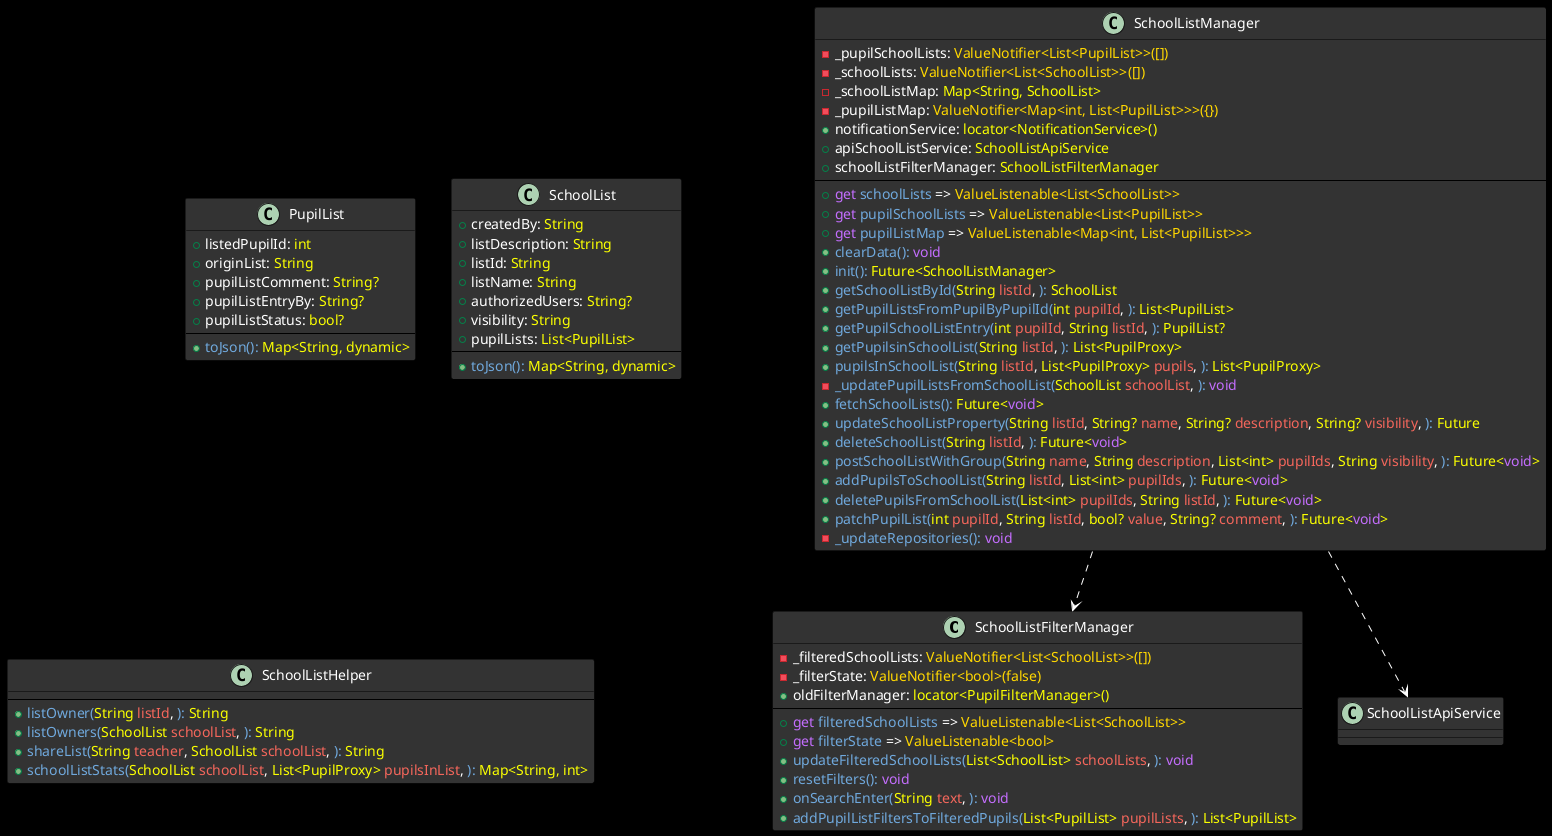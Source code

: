 @startuml

skinparam backgroundColor #000000

skinparam {
    ClassStereotypeFontColor #FFD700
    ClassStereotypeFontSize 12
    ClassStereotypeFontStyle bold
}
skinparam class {
    BackgroundColor #333333
    BorderColor #000000
    ArrowColor #FFFFFF
    FontColor #D3D3D3
}
skinparam classAttribute {
    FontColor #D3D3D
}
class SchoolListFilterManager {
-_filteredSchoolLists: <font color=#ffd700>ValueNotifier<List<SchoolList>>([])</font>
-_filterState: <font color=#ffd700>ValueNotifier<bool>(false)</font>
+oldFilterManager: <font color=#faff00>locator<PupilFilterManager>()</font>
---
+<font color=#c36dfd>get</font> <font color=#6fa8dc>filteredSchoolLists</font> => <font color=#ffd700>ValueListenable<List<SchoolList>></font>
+<font color=#c36dfd>get</font> <font color=#6fa8dc>filterState</font> => <font color=#ffd700>ValueListenable<bool></font>
+<font color=#6fa8dc>updateFilteredSchoolLists(</font><font color=#faff00>List<SchoolList></font> <font color=#f4665b>schoolLists</font>, <font color=#6fa8dc>):</font> <font color=#c36dfd>void</font>
+<font color=#6fa8dc>resetFilters(</font><font color=#6fa8dc>):</font> <font color=#c36dfd>void</font>
+<font color=#6fa8dc>onSearchEnter(</font><font color=#faff00>String</font> <font color=#f4665b>text</font>, <font color=#6fa8dc>):</font> <font color=#c36dfd>void</font>
+<font color=#6fa8dc>addPupilListFiltersToFilteredPupils(</font><font color=#faff00>List<PupilList></font> <font color=#f4665b>pupilLists</font>, <font color=#6fa8dc>):</font> <font color=#faff00>List<PupilList></font>
}
class PupilList {
+listedPupilId: <font color=#faff00>int</font>
+originList: <font color=#faff00>String</font>
+pupilListComment: <font color=#faff00>String?</font>
+pupilListEntryBy: <font color=#faff00>String?</font>
+pupilListStatus: <font color=#faff00>bool?</font>
---
+<font color=#6fa8dc>toJson(</font><font color=#6fa8dc>):</font> <font color=#faff00>Map<String, dynamic></font>
}
class SchoolList {
+createdBy: <font color=#faff00>String</font>
+listDescription: <font color=#faff00>String</font>
+listId: <font color=#faff00>String</font>
+listName: <font color=#faff00>String</font>
+authorizedUsers: <font color=#faff00>String?</font>
+visibility: <font color=#faff00>String</font>
+pupilLists: <font color=#faff00>List<PupilList></font>
---
+<font color=#6fa8dc>toJson(</font><font color=#6fa8dc>):</font> <font color=#faff00>Map<String, dynamic></font>
}
class SchoolListHelper {
---
+<font color=#6fa8dc>listOwner(</font><font color=#faff00>String</font> <font color=#f4665b>listId</font>, <font color=#6fa8dc>):</font> <font color=#faff00>String</font>
+<font color=#6fa8dc>listOwners(</font><font color=#faff00>SchoolList</font> <font color=#f4665b>schoolList</font>, <font color=#6fa8dc>):</font> <font color=#faff00>String</font>
+<font color=#6fa8dc>shareList(</font><font color=#faff00>String</font> <font color=#f4665b>teacher</font>, <font color=#faff00>SchoolList</font> <font color=#f4665b>schoolList</font>, <font color=#6fa8dc>):</font> <font color=#faff00>String</font>
+<font color=#6fa8dc>schoolListStats(</font><font color=#faff00>SchoolList</font> <font color=#f4665b>schoolList</font>, <font color=#faff00>List<PupilProxy></font> <font color=#f4665b>pupilsInList</font>, <font color=#6fa8dc>):</font> <font color=#faff00>Map<String, int></font>
}
class SchoolListManager {
-_pupilSchoolLists: <font color=#ffd700>ValueNotifier<List<PupilList>>([])</font>
-_schoolLists: <font color=#ffd700>ValueNotifier<List<SchoolList>>([])</font>
-_schoolListMap: <font color=#faff00>Map<String, SchoolList></font>
-_pupilListMap: <font color=#ffd700>ValueNotifier<Map<int, List<PupilList>>>({})</font>
+notificationService: <font color=#faff00>locator<NotificationService>()</font>
+apiSchoolListService: <font color=#faff00>SchoolListApiService</font>
+schoolListFilterManager: <font color=#faff00>SchoolListFilterManager</font>
---
+<font color=#c36dfd>get</font> <font color=#6fa8dc>schoolLists</font> => <font color=#ffd700>ValueListenable<List<SchoolList>></font>
+<font color=#c36dfd>get</font> <font color=#6fa8dc>pupilSchoolLists</font> => <font color=#ffd700>ValueListenable<List<PupilList>></font>
+<font color=#c36dfd>get</font> <font color=#6fa8dc>pupilListMap</font> => <font color=#ffd700>ValueListenable<Map<int, List<PupilList>>></font>
+<font color=#6fa8dc>clearData(</font><font color=#6fa8dc>):</font> <font color=#c36dfd>void</font>
+<font color=#6fa8dc>init(</font><font color=#6fa8dc>):</font> <font color=#faff00>Future<SchoolListManager></font>
+<font color=#6fa8dc>getSchoolListById(</font><font color=#faff00>String</font> <font color=#f4665b>listId</font>, <font color=#6fa8dc>):</font> <font color=#faff00>SchoolList</font>
+<font color=#6fa8dc>getPupilListsFromPupilByPupilId(</font><font color=#faff00>int</font> <font color=#f4665b>pupilId</font>, <font color=#6fa8dc>):</font> <font color=#faff00>List<PupilList></font>
+<font color=#6fa8dc>getPupilSchoolListEntry(</font><font color=#faff00>int</font> <font color=#f4665b>pupilId</font>, <font color=#faff00>String</font> <font color=#f4665b>listId</font>, <font color=#6fa8dc>):</font> <font color=#faff00>PupilList?</font>
+<font color=#6fa8dc>getPupilsinSchoolList(</font><font color=#faff00>String</font> <font color=#f4665b>listId</font>, <font color=#6fa8dc>):</font> <font color=#faff00>List<PupilProxy></font>
+<font color=#6fa8dc>pupilsInSchoolList(</font><font color=#faff00>String</font> <font color=#f4665b>listId</font>, <font color=#faff00>List<PupilProxy></font> <font color=#f4665b>pupils</font>, <font color=#6fa8dc>):</font> <font color=#faff00>List<PupilProxy></font>
-<font color=#6fa8dc>_updatePupilListsFromSchoolList(</font><font color=#faff00>SchoolList</font> <font color=#f4665b>schoolList</font>, <font color=#6fa8dc>):</font> <font color=#c36dfd>void</font>
+<font color=#6fa8dc>fetchSchoolLists(</font><font color=#6fa8dc>):</font> <font color=#faff00>Future<</font><font color=#c36dfd>void</font><font color=#faff00>></font>
+<font color=#6fa8dc>updateSchoolListProperty(</font><font color=#faff00>String</font> <font color=#f4665b>listId</font>, <font color=#faff00>String?</font> <font color=#f4665b>name</font>, <font color=#faff00>String?</font> <font color=#f4665b>description</font>, <font color=#faff00>String?</font> <font color=#f4665b>visibility</font>, <font color=#6fa8dc>):</font> <font color=#faff00>Future</font>
+<font color=#6fa8dc>deleteSchoolList(</font><font color=#faff00>String</font> <font color=#f4665b>listId</font>, <font color=#6fa8dc>):</font> <font color=#faff00>Future<</font><font color=#c36dfd>void</font><font color=#faff00>></font>
+<font color=#6fa8dc>postSchoolListWithGroup(</font><font color=#faff00>String</font> <font color=#f4665b>name</font>, <font color=#faff00>String</font> <font color=#f4665b>description</font>, <font color=#faff00>List<int></font> <font color=#f4665b>pupilIds</font>, <font color=#faff00>String</font> <font color=#f4665b>visibility</font>, <font color=#6fa8dc>):</font> <font color=#faff00>Future<</font><font color=#c36dfd>void</font><font color=#faff00>></font>
+<font color=#6fa8dc>addPupilsToSchoolList(</font><font color=#faff00>String</font> <font color=#f4665b>listId</font>, <font color=#faff00>List<int></font> <font color=#f4665b>pupilIds</font>, <font color=#6fa8dc>):</font> <font color=#faff00>Future<</font><font color=#c36dfd>void</font><font color=#faff00>></font>
+<font color=#6fa8dc>deletePupilsFromSchoolList(</font><font color=#faff00>List<int></font> <font color=#f4665b>pupilIds</font>, <font color=#faff00>String</font> <font color=#f4665b>listId</font>, <font color=#6fa8dc>):</font> <font color=#faff00>Future<</font><font color=#c36dfd>void</font><font color=#faff00>></font>
+<font color=#6fa8dc>patchPupilList(</font><font color=#faff00>int</font> <font color=#f4665b>pupilId</font>, <font color=#faff00>String</font> <font color=#f4665b>listId</font>, <font color=#faff00>bool?</font> <font color=#f4665b>value</font>, <font color=#faff00>String?</font> <font color=#f4665b>comment</font>, <font color=#6fa8dc>):</font> <font color=#faff00>Future<</font><font color=#c36dfd>void</font><font color=#faff00>></font>
-<font color=#6fa8dc>_updateRepositories(</font><font color=#6fa8dc>):</font> <font color=#c36dfd>void</font>
}
SchoolListManager ..> SchoolListApiService
SchoolListManager ..> SchoolListFilterManager
@enduml
